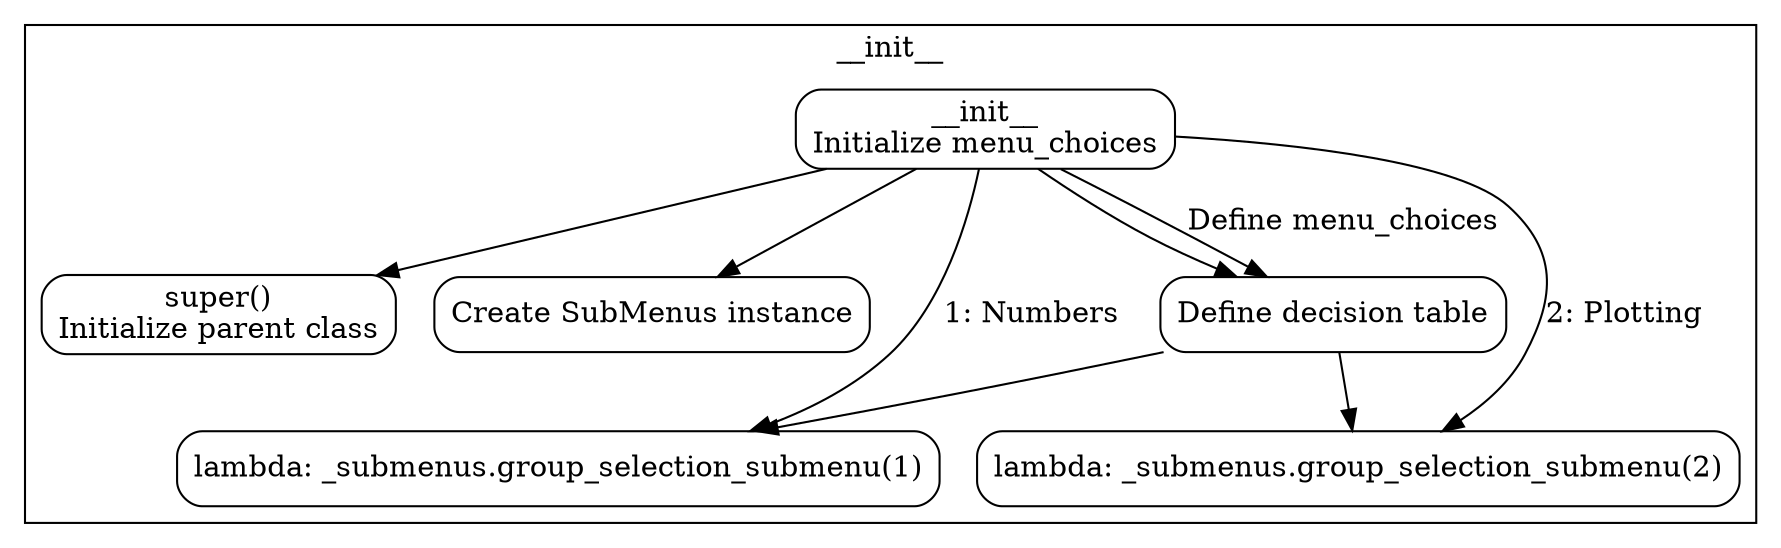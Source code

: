 digraph G {
    node [shape=box, style="rounded, filled", fillcolor="#ffffff"]

    subgraph cluster_init {
        label="__init__"
        init [label="__init__\nInitialize menu_choices"]
        super [label="super()\nInitialize parent class"]
        submenus [label="Create SubMenus instance"]
        decision_table [label="Define decision table"]
        sub_menu1 [label="lambda: _submenus.group_selection_submenu(1)"]
        sub_menu2 [label="lambda: _submenus.group_selection_submenu(2)"]

        init -> super
        init -> submenus
        init -> decision_table
        decision_table -> sub_menu1
        decision_table -> sub_menu2
    }

    init -> decision_table [label="Define menu_choices"]
    init -> sub_menu1 [label="1: Numbers"]
    init -> sub_menu2 [label="2: Plotting"]
}
